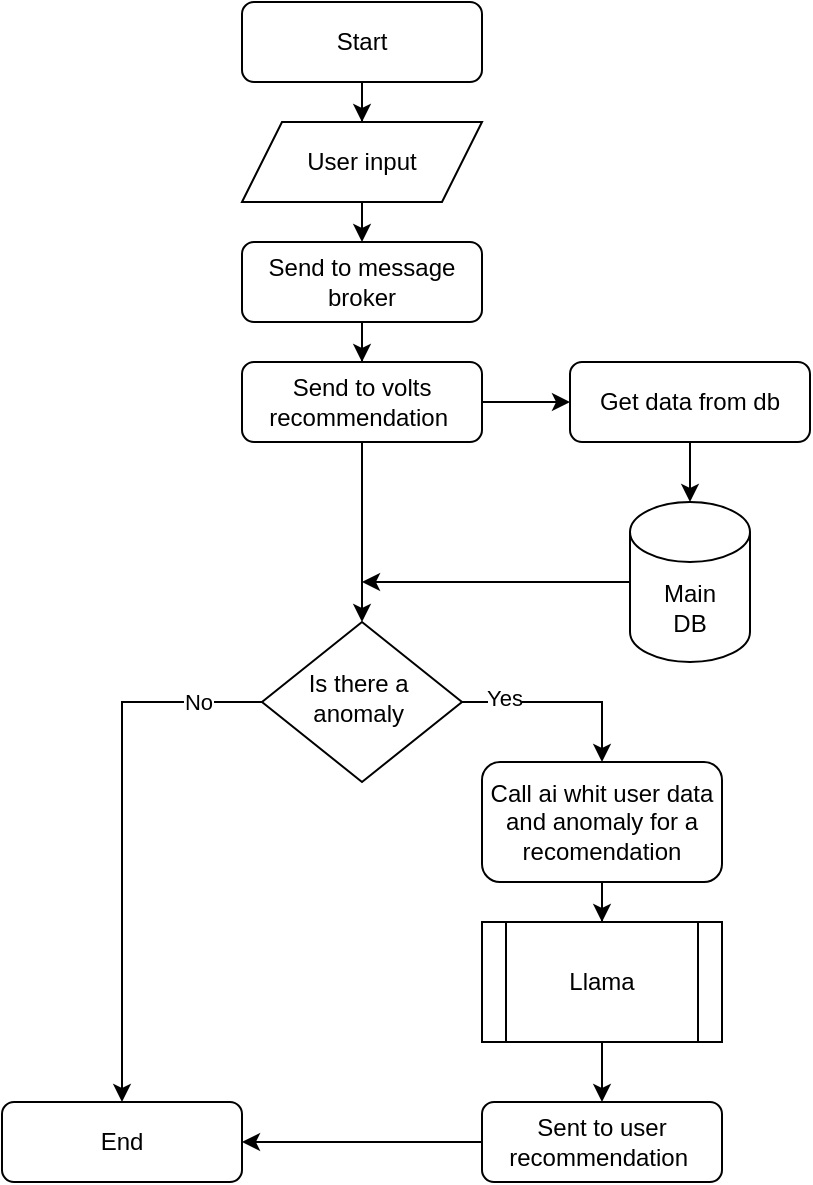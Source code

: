 <mxfile version="24.8.2">
  <diagram id="C5RBs43oDa-KdzZeNtuy" name="Page-1">
    <mxGraphModel dx="1042" dy="575" grid="1" gridSize="10" guides="1" tooltips="1" connect="1" arrows="1" fold="1" page="1" pageScale="1" pageWidth="827" pageHeight="1169" math="0" shadow="0">
      <root>
        <mxCell id="WIyWlLk6GJQsqaUBKTNV-0" />
        <mxCell id="WIyWlLk6GJQsqaUBKTNV-1" parent="WIyWlLk6GJQsqaUBKTNV-0" />
        <mxCell id="WXhywLoCkK3Vc4LvD9xo-1" style="edgeStyle=orthogonalEdgeStyle;rounded=0;orthogonalLoop=1;jettySize=auto;html=1;entryX=0.5;entryY=0;entryDx=0;entryDy=0;" parent="WIyWlLk6GJQsqaUBKTNV-1" target="WXhywLoCkK3Vc4LvD9xo-0" edge="1">
          <mxGeometry relative="1" as="geometry">
            <mxPoint x="220" y="120" as="sourcePoint" />
          </mxGeometry>
        </mxCell>
        <mxCell id="WXhywLoCkK3Vc4LvD9xo-3" style="edgeStyle=orthogonalEdgeStyle;rounded=0;orthogonalLoop=1;jettySize=auto;html=1;" parent="WIyWlLk6GJQsqaUBKTNV-1" source="WXhywLoCkK3Vc4LvD9xo-0" target="WXhywLoCkK3Vc4LvD9xo-2" edge="1">
          <mxGeometry relative="1" as="geometry" />
        </mxCell>
        <mxCell id="WXhywLoCkK3Vc4LvD9xo-0" value="Send to message broker" style="rounded=1;whiteSpace=wrap;html=1;fontSize=12;glass=0;strokeWidth=1;shadow=0;" parent="WIyWlLk6GJQsqaUBKTNV-1" vertex="1">
          <mxGeometry x="160" y="140" width="120" height="40" as="geometry" />
        </mxCell>
        <mxCell id="WXhywLoCkK3Vc4LvD9xo-6" style="edgeStyle=orthogonalEdgeStyle;rounded=0;orthogonalLoop=1;jettySize=auto;html=1;entryX=0;entryY=0.5;entryDx=0;entryDy=0;" parent="WIyWlLk6GJQsqaUBKTNV-1" source="WXhywLoCkK3Vc4LvD9xo-2" target="WXhywLoCkK3Vc4LvD9xo-5" edge="1">
          <mxGeometry relative="1" as="geometry" />
        </mxCell>
        <mxCell id="WXhywLoCkK3Vc4LvD9xo-14" style="edgeStyle=orthogonalEdgeStyle;rounded=0;orthogonalLoop=1;jettySize=auto;html=1;entryX=0.5;entryY=0;entryDx=0;entryDy=0;" parent="WIyWlLk6GJQsqaUBKTNV-1" source="WXhywLoCkK3Vc4LvD9xo-2" target="WXhywLoCkK3Vc4LvD9xo-4" edge="1">
          <mxGeometry relative="1" as="geometry" />
        </mxCell>
        <mxCell id="WXhywLoCkK3Vc4LvD9xo-2" value="Send to volts recommendation&amp;nbsp;" style="rounded=1;whiteSpace=wrap;html=1;fontSize=12;glass=0;strokeWidth=1;shadow=0;" parent="WIyWlLk6GJQsqaUBKTNV-1" vertex="1">
          <mxGeometry x="160" y="200" width="120" height="40" as="geometry" />
        </mxCell>
        <mxCell id="Z-f8RAcaji8Yg1topXEl-0" style="edgeStyle=orthogonalEdgeStyle;rounded=0;orthogonalLoop=1;jettySize=auto;html=1;entryX=0.5;entryY=0;entryDx=0;entryDy=0;" edge="1" parent="WIyWlLk6GJQsqaUBKTNV-1" source="WXhywLoCkK3Vc4LvD9xo-4" target="WXhywLoCkK3Vc4LvD9xo-16">
          <mxGeometry relative="1" as="geometry" />
        </mxCell>
        <mxCell id="Z-f8RAcaji8Yg1topXEl-11" value="No" style="edgeLabel;html=1;align=center;verticalAlign=middle;resizable=0;points=[];" vertex="1" connectable="0" parent="Z-f8RAcaji8Yg1topXEl-0">
          <mxGeometry x="-0.761" y="2" relative="1" as="geometry">
            <mxPoint y="-2" as="offset" />
          </mxGeometry>
        </mxCell>
        <mxCell id="Z-f8RAcaji8Yg1topXEl-4" style="edgeStyle=orthogonalEdgeStyle;rounded=0;orthogonalLoop=1;jettySize=auto;html=1;entryX=0.5;entryY=0;entryDx=0;entryDy=0;" edge="1" parent="WIyWlLk6GJQsqaUBKTNV-1" source="WXhywLoCkK3Vc4LvD9xo-4" target="Z-f8RAcaji8Yg1topXEl-2">
          <mxGeometry relative="1" as="geometry" />
        </mxCell>
        <mxCell id="Z-f8RAcaji8Yg1topXEl-7" value="Yes" style="edgeLabel;html=1;align=center;verticalAlign=middle;resizable=0;points=[];" vertex="1" connectable="0" parent="Z-f8RAcaji8Yg1topXEl-4">
          <mxGeometry x="-0.582" y="2" relative="1" as="geometry">
            <mxPoint as="offset" />
          </mxGeometry>
        </mxCell>
        <mxCell id="WXhywLoCkK3Vc4LvD9xo-4" value="Is there a&amp;nbsp;&lt;div&gt;anomaly&amp;nbsp;&lt;/div&gt;" style="rhombus;whiteSpace=wrap;html=1;shadow=0;fontFamily=Helvetica;fontSize=12;align=center;strokeWidth=1;spacing=6;spacingTop=-4;" parent="WIyWlLk6GJQsqaUBKTNV-1" vertex="1">
          <mxGeometry x="170" y="330" width="100" height="80" as="geometry" />
        </mxCell>
        <mxCell id="WXhywLoCkK3Vc4LvD9xo-5" value="Get data from db" style="rounded=1;whiteSpace=wrap;html=1;fontSize=12;glass=0;strokeWidth=1;shadow=0;" parent="WIyWlLk6GJQsqaUBKTNV-1" vertex="1">
          <mxGeometry x="324" y="200" width="120" height="40" as="geometry" />
        </mxCell>
        <mxCell id="WXhywLoCkK3Vc4LvD9xo-7" value="User input" style="shape=parallelogram;perimeter=parallelogramPerimeter;whiteSpace=wrap;html=1;fixedSize=1;" parent="WIyWlLk6GJQsqaUBKTNV-1" vertex="1">
          <mxGeometry x="160" y="80" width="120" height="40" as="geometry" />
        </mxCell>
        <mxCell id="WXhywLoCkK3Vc4LvD9xo-15" style="edgeStyle=orthogonalEdgeStyle;rounded=0;orthogonalLoop=1;jettySize=auto;html=1;" parent="WIyWlLk6GJQsqaUBKTNV-1" source="WXhywLoCkK3Vc4LvD9xo-8" edge="1">
          <mxGeometry relative="1" as="geometry">
            <mxPoint x="220" y="310" as="targetPoint" />
          </mxGeometry>
        </mxCell>
        <mxCell id="WXhywLoCkK3Vc4LvD9xo-8" value="Main&lt;div&gt;DB&lt;/div&gt;" style="shape=cylinder3;whiteSpace=wrap;html=1;boundedLbl=1;backgroundOutline=1;size=15;" parent="WIyWlLk6GJQsqaUBKTNV-1" vertex="1">
          <mxGeometry x="354" y="270" width="60" height="80" as="geometry" />
        </mxCell>
        <mxCell id="WXhywLoCkK3Vc4LvD9xo-10" style="edgeStyle=orthogonalEdgeStyle;rounded=0;orthogonalLoop=1;jettySize=auto;html=1;entryX=0.5;entryY=0;entryDx=0;entryDy=0;" parent="WIyWlLk6GJQsqaUBKTNV-1" source="WXhywLoCkK3Vc4LvD9xo-9" target="WXhywLoCkK3Vc4LvD9xo-7" edge="1">
          <mxGeometry relative="1" as="geometry" />
        </mxCell>
        <mxCell id="WXhywLoCkK3Vc4LvD9xo-9" value="Start" style="rounded=1;whiteSpace=wrap;html=1;fontSize=12;glass=0;strokeWidth=1;shadow=0;" parent="WIyWlLk6GJQsqaUBKTNV-1" vertex="1">
          <mxGeometry x="160" y="20" width="120" height="40" as="geometry" />
        </mxCell>
        <mxCell id="WXhywLoCkK3Vc4LvD9xo-12" style="edgeStyle=orthogonalEdgeStyle;rounded=0;orthogonalLoop=1;jettySize=auto;html=1;entryX=0.5;entryY=0;entryDx=0;entryDy=0;entryPerimeter=0;" parent="WIyWlLk6GJQsqaUBKTNV-1" source="WXhywLoCkK3Vc4LvD9xo-5" target="WXhywLoCkK3Vc4LvD9xo-8" edge="1">
          <mxGeometry relative="1" as="geometry" />
        </mxCell>
        <mxCell id="WXhywLoCkK3Vc4LvD9xo-16" value="End" style="rounded=1;whiteSpace=wrap;html=1;" parent="WIyWlLk6GJQsqaUBKTNV-1" vertex="1">
          <mxGeometry x="40" y="570" width="120" height="40" as="geometry" />
        </mxCell>
        <mxCell id="Z-f8RAcaji8Yg1topXEl-5" style="edgeStyle=orthogonalEdgeStyle;rounded=0;orthogonalLoop=1;jettySize=auto;html=1;" edge="1" parent="WIyWlLk6GJQsqaUBKTNV-1" source="Z-f8RAcaji8Yg1topXEl-2" target="Z-f8RAcaji8Yg1topXEl-3">
          <mxGeometry relative="1" as="geometry" />
        </mxCell>
        <mxCell id="Z-f8RAcaji8Yg1topXEl-2" value="Call ai whit user data and anomaly for a recomendation" style="rounded=1;whiteSpace=wrap;html=1;" vertex="1" parent="WIyWlLk6GJQsqaUBKTNV-1">
          <mxGeometry x="280" y="400" width="120" height="60" as="geometry" />
        </mxCell>
        <mxCell id="Z-f8RAcaji8Yg1topXEl-9" style="edgeStyle=orthogonalEdgeStyle;rounded=0;orthogonalLoop=1;jettySize=auto;html=1;entryX=0.5;entryY=0;entryDx=0;entryDy=0;" edge="1" parent="WIyWlLk6GJQsqaUBKTNV-1" source="Z-f8RAcaji8Yg1topXEl-3" target="Z-f8RAcaji8Yg1topXEl-8">
          <mxGeometry relative="1" as="geometry" />
        </mxCell>
        <mxCell id="Z-f8RAcaji8Yg1topXEl-3" value="Llama" style="shape=process;whiteSpace=wrap;html=1;backgroundOutline=1;" vertex="1" parent="WIyWlLk6GJQsqaUBKTNV-1">
          <mxGeometry x="280" y="480" width="120" height="60" as="geometry" />
        </mxCell>
        <mxCell id="Z-f8RAcaji8Yg1topXEl-10" style="edgeStyle=orthogonalEdgeStyle;rounded=0;orthogonalLoop=1;jettySize=auto;html=1;entryX=1;entryY=0.5;entryDx=0;entryDy=0;" edge="1" parent="WIyWlLk6GJQsqaUBKTNV-1" source="Z-f8RAcaji8Yg1topXEl-8" target="WXhywLoCkK3Vc4LvD9xo-16">
          <mxGeometry relative="1" as="geometry" />
        </mxCell>
        <mxCell id="Z-f8RAcaji8Yg1topXEl-8" value="Sent to user&lt;div&gt;recommendation&amp;nbsp;&lt;/div&gt;" style="rounded=1;whiteSpace=wrap;html=1;" vertex="1" parent="WIyWlLk6GJQsqaUBKTNV-1">
          <mxGeometry x="280" y="570" width="120" height="40" as="geometry" />
        </mxCell>
      </root>
    </mxGraphModel>
  </diagram>
</mxfile>

